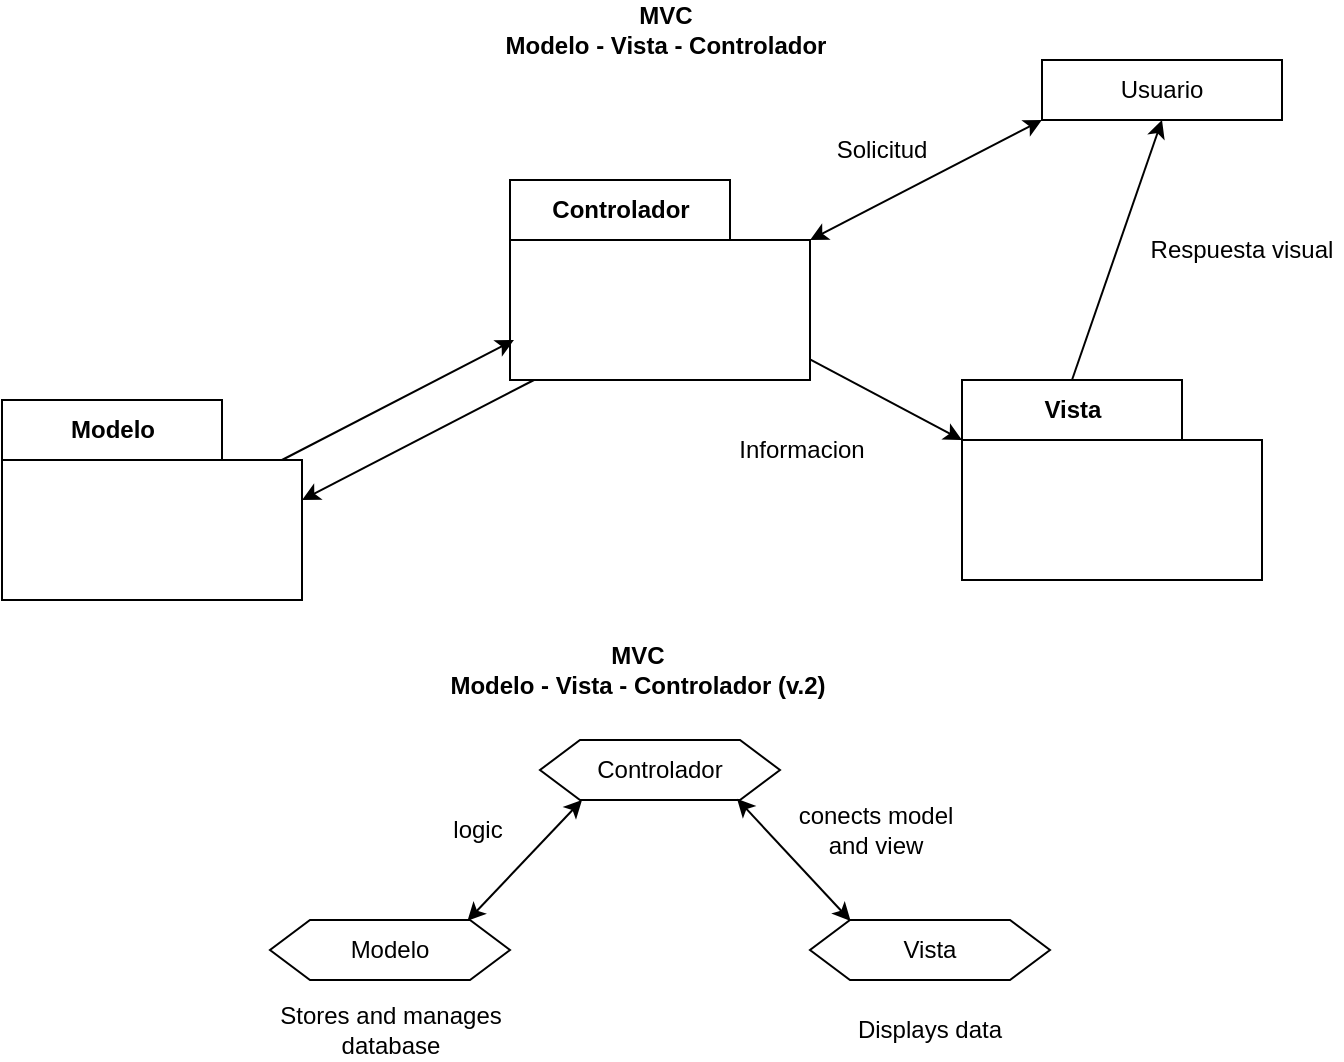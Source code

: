 <mxfile>
    <diagram id="Nc7L85jWVjY1LngJuFPf" name="Page-1">
        <mxGraphModel dx="1329" dy="916" grid="1" gridSize="10" guides="1" tooltips="1" connect="1" arrows="1" fold="1" page="1" pageScale="1" pageWidth="827" pageHeight="1169" background="#ffffff" math="0" shadow="0">
            <root>
                <mxCell id="0"/>
                <mxCell id="1" parent="0"/>
                <mxCell id="2" value="&lt;font color=&quot;#000000&quot;&gt;Usuario&lt;/font&gt;" style="rounded=0;whiteSpace=wrap;html=1;fillColor=none;strokeColor=#000000;" vertex="1" parent="1">
                    <mxGeometry x="530" y="50" width="120" height="30" as="geometry"/>
                </mxCell>
                <mxCell id="3" value="Modelo" style="shape=folder;fontStyle=1;tabWidth=110;tabHeight=30;tabPosition=left;html=1;boundedLbl=1;labelInHeader=1;container=1;collapsible=0;strokeColor=#000000;fontColor=#000000;fillColor=none;" vertex="1" parent="1">
                    <mxGeometry x="10" y="220" width="150" height="100" as="geometry"/>
                </mxCell>
                <mxCell id="4" value="" style="html=1;strokeColor=none;resizeWidth=1;resizeHeight=1;fillColor=none;part=1;connectable=0;allowArrows=0;deletable=0;fontColor=#000000;" vertex="1" parent="3">
                    <mxGeometry width="150" height="70" relative="1" as="geometry">
                        <mxPoint y="30" as="offset"/>
                    </mxGeometry>
                </mxCell>
                <mxCell id="5" value="Vista" style="shape=folder;fontStyle=1;tabWidth=110;tabHeight=30;tabPosition=left;html=1;boundedLbl=1;labelInHeader=1;container=1;collapsible=0;strokeColor=#000000;fontColor=#000000;fillColor=none;" vertex="1" parent="1">
                    <mxGeometry x="490" y="210" width="150" height="100" as="geometry"/>
                </mxCell>
                <mxCell id="6" value="" style="html=1;strokeColor=none;resizeWidth=1;resizeHeight=1;fillColor=none;part=1;connectable=0;allowArrows=0;deletable=0;fontColor=#000000;" vertex="1" parent="5">
                    <mxGeometry width="150" height="70" relative="1" as="geometry">
                        <mxPoint y="30" as="offset"/>
                    </mxGeometry>
                </mxCell>
                <mxCell id="7" value="Controlador" style="shape=folder;fontStyle=1;tabWidth=110;tabHeight=30;tabPosition=left;html=1;boundedLbl=1;labelInHeader=1;container=1;collapsible=0;strokeColor=#000000;fontColor=#000000;fillColor=none;" vertex="1" parent="1">
                    <mxGeometry x="264" y="110" width="150" height="100" as="geometry"/>
                </mxCell>
                <mxCell id="8" value="" style="html=1;strokeColor=none;resizeWidth=1;resizeHeight=1;fillColor=none;part=1;connectable=0;allowArrows=0;deletable=0;fontColor=#000000;" vertex="1" parent="7">
                    <mxGeometry width="150" height="70" relative="1" as="geometry">
                        <mxPoint y="30" as="offset"/>
                    </mxGeometry>
                </mxCell>
                <mxCell id="9" value="" style="endArrow=classic;startArrow=classic;html=1;fontColor=#000000;strokeColor=#000000;entryX=0;entryY=1;entryDx=0;entryDy=0;exitX=0;exitY=0;exitDx=150;exitDy=30;exitPerimeter=0;" edge="1" parent="1" source="7" target="2">
                    <mxGeometry width="50" height="50" relative="1" as="geometry">
                        <mxPoint x="310" y="280" as="sourcePoint"/>
                        <mxPoint x="360" y="230" as="targetPoint"/>
                    </mxGeometry>
                </mxCell>
                <mxCell id="10" value="Solicitud" style="text;html=1;strokeColor=none;fillColor=none;align=center;verticalAlign=middle;whiteSpace=wrap;rounded=0;fontColor=#000000;" vertex="1" parent="1">
                    <mxGeometry x="420" y="80" width="60" height="30" as="geometry"/>
                </mxCell>
                <mxCell id="11" value="MVC&lt;br&gt;Modelo - Vista - Controlador" style="text;html=1;strokeColor=none;fillColor=none;align=center;verticalAlign=middle;whiteSpace=wrap;rounded=0;fontColor=#000000;fontStyle=1" vertex="1" parent="1">
                    <mxGeometry x="244" y="20" width="196" height="30" as="geometry"/>
                </mxCell>
                <mxCell id="12" value="" style="endArrow=classic;startArrow=none;html=1;fontColor=#000000;strokeColor=#000000;entryX=0;entryY=1;entryDx=0;entryDy=0;exitX=0;exitY=0;exitDx=150;exitDy=30;exitPerimeter=0;startFill=0;" edge="1" parent="1">
                    <mxGeometry width="50" height="50" relative="1" as="geometry">
                        <mxPoint x="150" y="250" as="sourcePoint"/>
                        <mxPoint x="266" y="190" as="targetPoint"/>
                    </mxGeometry>
                </mxCell>
                <mxCell id="13" value="Informacion" style="text;html=1;strokeColor=none;fillColor=none;align=center;verticalAlign=middle;whiteSpace=wrap;rounded=0;fontColor=#000000;" vertex="1" parent="1">
                    <mxGeometry x="380" y="230" width="60" height="30" as="geometry"/>
                </mxCell>
                <mxCell id="14" value="" style="endArrow=none;startArrow=classic;html=1;fontColor=#000000;strokeColor=#000000;entryX=0;entryY=1;entryDx=0;entryDy=0;exitX=0;exitY=0;exitDx=150;exitDy=30;exitPerimeter=0;startFill=1;endFill=0;" edge="1" parent="1">
                    <mxGeometry width="50" height="50" relative="1" as="geometry">
                        <mxPoint x="160" y="270" as="sourcePoint"/>
                        <mxPoint x="276" y="210" as="targetPoint"/>
                    </mxGeometry>
                </mxCell>
                <mxCell id="16" value="" style="endArrow=none;startArrow=classic;html=1;fontColor=#000000;strokeColor=#000000;exitX=0;exitY=0;exitDx=0;exitDy=30;exitPerimeter=0;startFill=1;endFill=0;" edge="1" parent="1" source="5" target="7">
                    <mxGeometry width="50" height="50" relative="1" as="geometry">
                        <mxPoint x="160" y="260" as="sourcePoint"/>
                        <mxPoint x="276" y="200" as="targetPoint"/>
                    </mxGeometry>
                </mxCell>
                <mxCell id="17" value="Respuesta visual" style="text;html=1;strokeColor=none;fillColor=none;align=center;verticalAlign=middle;whiteSpace=wrap;rounded=0;fontColor=#000000;" vertex="1" parent="1">
                    <mxGeometry x="580" y="130" width="100" height="30" as="geometry"/>
                </mxCell>
                <mxCell id="18" value="" style="endArrow=classic;startArrow=none;html=1;fontColor=#000000;strokeColor=#000000;startFill=0;exitX=0;exitY=0;exitDx=55;exitDy=0;exitPerimeter=0;" edge="1" parent="1" source="5">
                    <mxGeometry width="50" height="50" relative="1" as="geometry">
                        <mxPoint x="550" y="200" as="sourcePoint"/>
                        <mxPoint x="590" y="80" as="targetPoint"/>
                    </mxGeometry>
                </mxCell>
                <mxCell id="19" value="MVC&lt;br&gt;Modelo - Vista - Controlador (v.2)" style="text;html=1;strokeColor=none;fillColor=none;align=center;verticalAlign=middle;whiteSpace=wrap;rounded=0;fontColor=#000000;fontStyle=1" vertex="1" parent="1">
                    <mxGeometry x="230" y="340" width="196" height="30" as="geometry"/>
                </mxCell>
                <mxCell id="20" value="Controlador" style="shape=hexagon;perimeter=hexagonPerimeter2;whiteSpace=wrap;html=1;fixedSize=1;strokeColor=#000000;fontColor=#000000;fillColor=none;" vertex="1" parent="1">
                    <mxGeometry x="279" y="390" width="120" height="30" as="geometry"/>
                </mxCell>
                <mxCell id="21" value="Modelo" style="shape=hexagon;perimeter=hexagonPerimeter2;whiteSpace=wrap;html=1;fixedSize=1;strokeColor=#000000;fontColor=#000000;fillColor=none;" vertex="1" parent="1">
                    <mxGeometry x="144" y="480" width="120" height="30" as="geometry"/>
                </mxCell>
                <mxCell id="22" value="Vista" style="shape=hexagon;perimeter=hexagonPerimeter2;whiteSpace=wrap;html=1;fixedSize=1;strokeColor=#000000;fontColor=#000000;fillColor=none;" vertex="1" parent="1">
                    <mxGeometry x="414" y="480" width="120" height="30" as="geometry"/>
                </mxCell>
                <mxCell id="24" value="" style="endArrow=classic;startArrow=classic;html=1;strokeColor=#000000;fontColor=#000000;exitX=0.823;exitY=0.013;exitDx=0;exitDy=0;exitPerimeter=0;entryX=0.175;entryY=1;entryDx=0;entryDy=0;entryPerimeter=0;" edge="1" parent="1" source="21" target="20">
                    <mxGeometry width="50" height="50" relative="1" as="geometry">
                        <mxPoint x="270" y="470" as="sourcePoint"/>
                        <mxPoint x="320" y="420" as="targetPoint"/>
                    </mxGeometry>
                </mxCell>
                <mxCell id="25" value="logic" style="text;html=1;strokeColor=none;fillColor=none;align=center;verticalAlign=middle;whiteSpace=wrap;rounded=0;fontColor=#000000;" vertex="1" parent="1">
                    <mxGeometry x="218" y="420" width="60" height="30" as="geometry"/>
                </mxCell>
                <mxCell id="26" value="" style="endArrow=classic;startArrow=classic;html=1;strokeColor=#000000;fontColor=#000000;exitX=0.169;exitY=0.014;exitDx=0;exitDy=0;exitPerimeter=0;entryX=0.821;entryY=0.981;entryDx=0;entryDy=0;entryPerimeter=0;" edge="1" parent="1" source="22" target="20">
                    <mxGeometry width="50" height="50" relative="1" as="geometry">
                        <mxPoint x="253.72" y="489.1" as="sourcePoint"/>
                        <mxPoint x="310" y="430" as="targetPoint"/>
                    </mxGeometry>
                </mxCell>
                <mxCell id="27" value="conects model and view" style="text;html=1;strokeColor=none;fillColor=none;align=center;verticalAlign=middle;whiteSpace=wrap;rounded=0;fontColor=#000000;" vertex="1" parent="1">
                    <mxGeometry x="404" y="420" width="86" height="30" as="geometry"/>
                </mxCell>
                <mxCell id="28" value="Displays data" style="text;html=1;strokeColor=none;fillColor=none;align=center;verticalAlign=middle;whiteSpace=wrap;rounded=0;fontColor=#000000;" vertex="1" parent="1">
                    <mxGeometry x="431" y="520" width="86" height="30" as="geometry"/>
                </mxCell>
                <mxCell id="29" value="Stores and manages database" style="text;html=1;strokeColor=none;fillColor=none;align=center;verticalAlign=middle;whiteSpace=wrap;rounded=0;fontColor=#000000;" vertex="1" parent="1">
                    <mxGeometry x="145" y="520" width="119" height="30" as="geometry"/>
                </mxCell>
            </root>
        </mxGraphModel>
    </diagram>
</mxfile>